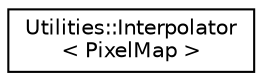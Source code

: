 digraph "Graphical Class Hierarchy"
{
 // LATEX_PDF_SIZE
  edge [fontname="Helvetica",fontsize="10",labelfontname="Helvetica",labelfontsize="10"];
  node [fontname="Helvetica",fontsize="10",shape=record];
  rankdir="LR";
  Node0 [label="Utilities::Interpolator\l\< PixelMap \>",height=0.2,width=0.4,color="black", fillcolor="white", style="filled",URL="$class_utilities_1_1_interpolator.html",tooltip=" "];
}
